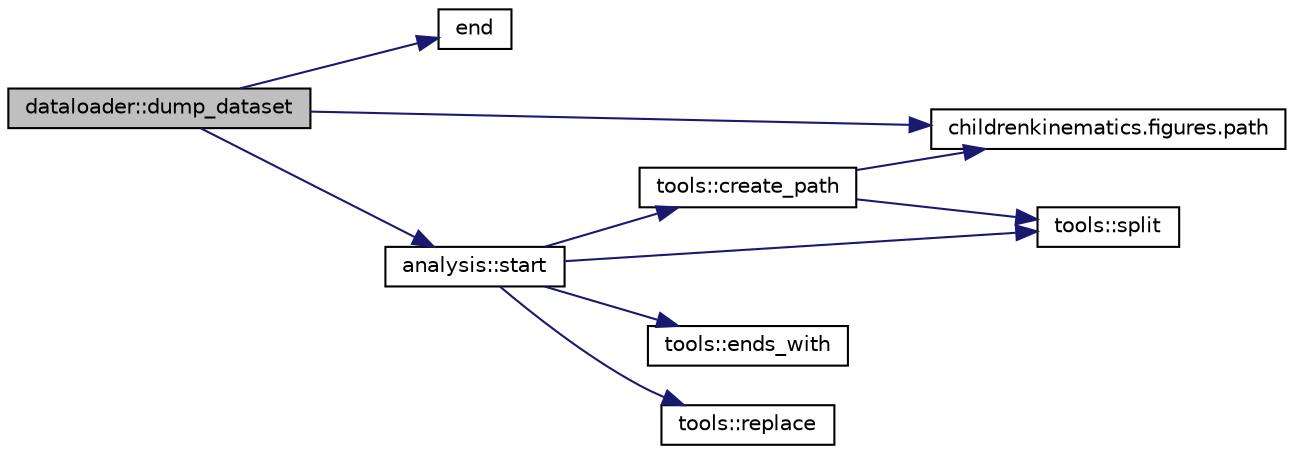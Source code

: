 digraph "dataloader::dump_dataset"
{
 // INTERACTIVE_SVG=YES
 // LATEX_PDF_SIZE
  edge [fontname="Helvetica",fontsize="10",labelfontname="Helvetica",labelfontsize="10"];
  node [fontname="Helvetica",fontsize="10",shape=record];
  rankdir="LR";
  Node1 [label="dataloader::dump_dataset",height=0.2,width=0.4,color="black", fillcolor="grey75", style="filled", fontcolor="black",tooltip=" "];
  Node1 -> Node2 [color="midnightblue",fontsize="10",style="solid",fontname="Helvetica"];
  Node2 [label="end",height=0.2,width=0.4,color="black", fillcolor="white", style="filled",URL="$_3name_4_8h.html#a64e9fa75beda50a9e8400ee0d4e61984",tooltip=" "];
  Node1 -> Node3 [color="midnightblue",fontsize="10",style="solid",fontname="Helvetica"];
  Node3 [label="childrenkinematics.figures.path",height=0.2,width=0.4,color="black", fillcolor="white", style="filled",URL="$namespacechildrenkinematics_1_1figures.html#a4b217acaa3fe7d5c60c04978cbf782dc",tooltip=" "];
  Node1 -> Node4 [color="midnightblue",fontsize="10",style="solid",fontname="Helvetica"];
  Node4 [label="analysis::start",height=0.2,width=0.4,color="black", fillcolor="white", style="filled",URL="$classanalysis.html#a401745bb4bcae03160ffa0b5df2887e7",tooltip="Starts the analysis execution."];
  Node4 -> Node5 [color="midnightblue",fontsize="10",style="solid",fontname="Helvetica"];
  Node5 [label="tools::create_path",height=0.2,width=0.4,color="black", fillcolor="white", style="filled",URL="$classtools.html#aed9f3247b474a8fb1840860d51cde7ca",tooltip="Creates a directory path, including parent directories if needed."];
  Node5 -> Node3 [color="midnightblue",fontsize="10",style="solid",fontname="Helvetica"];
  Node5 -> Node6 [color="midnightblue",fontsize="10",style="solid",fontname="Helvetica"];
  Node6 [label="tools::split",height=0.2,width=0.4,color="black", fillcolor="white", style="filled",URL="$classtools.html#a352a6965f2f3c768f0f4ecd1f978fcc0",tooltip="Splits a string into a vector of substrings based on a delimiter."];
  Node4 -> Node7 [color="midnightblue",fontsize="10",style="solid",fontname="Helvetica"];
  Node7 [label="tools::ends_with",height=0.2,width=0.4,color="black", fillcolor="white", style="filled",URL="$classtools.html#a3d538da5310467c9321b27cd6a75b9af",tooltip="Checks if a string ends with a specific substring."];
  Node4 -> Node8 [color="midnightblue",fontsize="10",style="solid",fontname="Helvetica"];
  Node8 [label="tools::replace",height=0.2,width=0.4,color="black", fillcolor="white", style="filled",URL="$classtools.html#aeae88ebd7116d59008600f0723716dba",tooltip="Replaces all occurrences of a substring in a string."];
  Node4 -> Node6 [color="midnightblue",fontsize="10",style="solid",fontname="Helvetica"];
}
